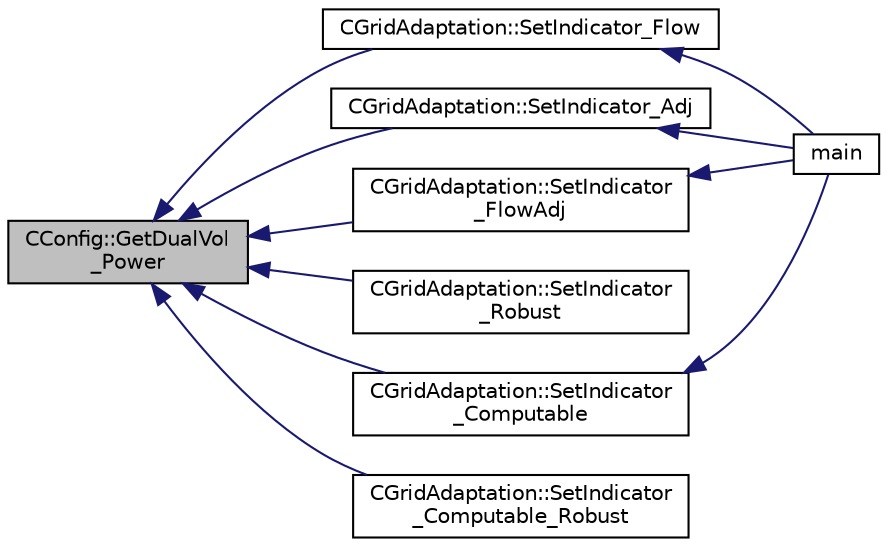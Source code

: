 digraph "CConfig::GetDualVol_Power"
{
  edge [fontname="Helvetica",fontsize="10",labelfontname="Helvetica",labelfontsize="10"];
  node [fontname="Helvetica",fontsize="10",shape=record];
  rankdir="LR";
  Node2517 [label="CConfig::GetDualVol\l_Power",height=0.2,width=0.4,color="black", fillcolor="grey75", style="filled", fontcolor="black"];
  Node2517 -> Node2518 [dir="back",color="midnightblue",fontsize="10",style="solid",fontname="Helvetica"];
  Node2518 [label="CGridAdaptation::SetIndicator_Flow",height=0.2,width=0.4,color="black", fillcolor="white", style="filled",URL="$class_c_grid_adaptation.html#a3212acb4ef87d1b62e0f7bc752122be1",tooltip="Do a complete adaptation of the computational grid. "];
  Node2518 -> Node2519 [dir="back",color="midnightblue",fontsize="10",style="solid",fontname="Helvetica"];
  Node2519 [label="main",height=0.2,width=0.4,color="black", fillcolor="white", style="filled",URL="$_s_u2___m_s_h_8cpp.html#a0ddf1224851353fc92bfbff6f499fa97"];
  Node2517 -> Node2520 [dir="back",color="midnightblue",fontsize="10",style="solid",fontname="Helvetica"];
  Node2520 [label="CGridAdaptation::SetIndicator_Adj",height=0.2,width=0.4,color="black", fillcolor="white", style="filled",URL="$class_c_grid_adaptation.html#ac267e271af49d371ca5b36caf55416a0",tooltip="Do a complete adaptation of the computational grid. "];
  Node2520 -> Node2519 [dir="back",color="midnightblue",fontsize="10",style="solid",fontname="Helvetica"];
  Node2517 -> Node2521 [dir="back",color="midnightblue",fontsize="10",style="solid",fontname="Helvetica"];
  Node2521 [label="CGridAdaptation::SetIndicator\l_FlowAdj",height=0.2,width=0.4,color="black", fillcolor="white", style="filled",URL="$class_c_grid_adaptation.html#a8819a8390c6e8411a99959ef2b65d46b",tooltip="Do a complete adaptation of the computational grid. "];
  Node2521 -> Node2519 [dir="back",color="midnightblue",fontsize="10",style="solid",fontname="Helvetica"];
  Node2517 -> Node2522 [dir="back",color="midnightblue",fontsize="10",style="solid",fontname="Helvetica"];
  Node2522 [label="CGridAdaptation::SetIndicator\l_Robust",height=0.2,width=0.4,color="black", fillcolor="white", style="filled",URL="$class_c_grid_adaptation.html#afba3648a0e8272b4e4f7374ac66e577a",tooltip="Read the flow solution from the restart file. "];
  Node2517 -> Node2523 [dir="back",color="midnightblue",fontsize="10",style="solid",fontname="Helvetica"];
  Node2523 [label="CGridAdaptation::SetIndicator\l_Computable",height=0.2,width=0.4,color="black", fillcolor="white", style="filled",URL="$class_c_grid_adaptation.html#ae1e4e9e20c447d5407b4363715dbb401",tooltip="Read the flow solution from the restart file. "];
  Node2523 -> Node2519 [dir="back",color="midnightblue",fontsize="10",style="solid",fontname="Helvetica"];
  Node2517 -> Node2524 [dir="back",color="midnightblue",fontsize="10",style="solid",fontname="Helvetica"];
  Node2524 [label="CGridAdaptation::SetIndicator\l_Computable_Robust",height=0.2,width=0.4,color="black", fillcolor="white", style="filled",URL="$class_c_grid_adaptation.html#adfc1f21d5e022c4d02aae3be6cf40645",tooltip="Read the flow solution from the restart file. "];
}
